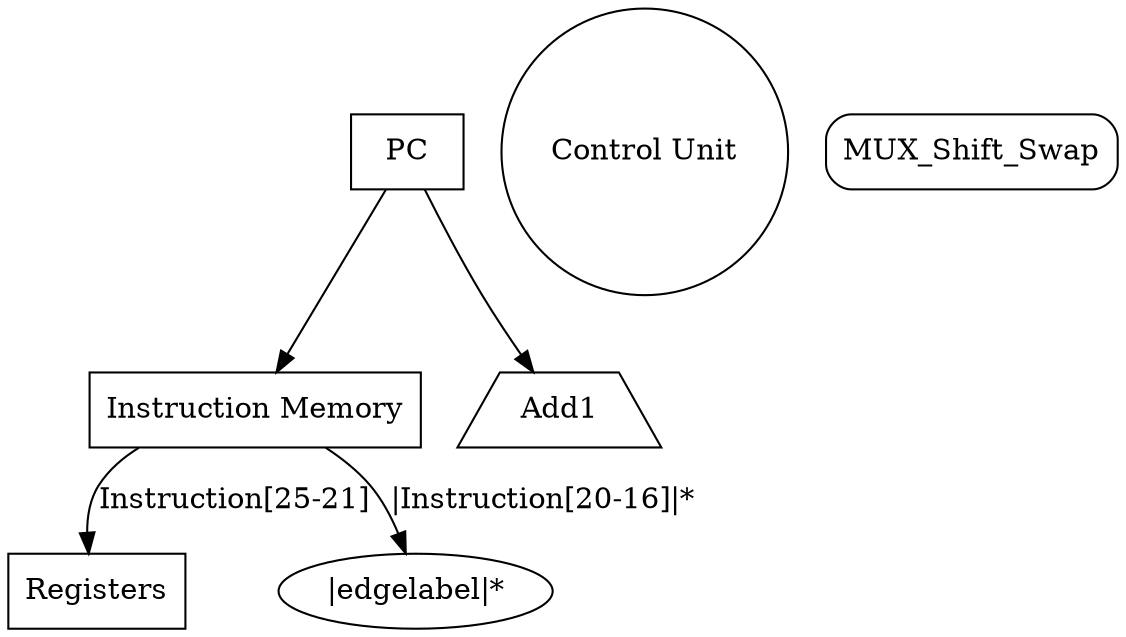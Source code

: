 digraph graphname {
    Registers [shape=box];
    PC [shape=box];
    "Instruction Memory" [shape="box"];
    "Add1" [shape=trapezium];
    "Control Unit" [shape="circle"];
    "MUX_Shift_Swap" [shape="Mrecord"];

    PC -> "Instruction Memory";
    PC -> "Add1";
    
    "Instruction Memory" -> Registers [label="Instruction[25-21]"];
    "Instruction Memory" -> "|edgelabel|*" [label="|Instruction[20-16]|*" label_scheme="1" labelfontcolor="red"]; 
 }